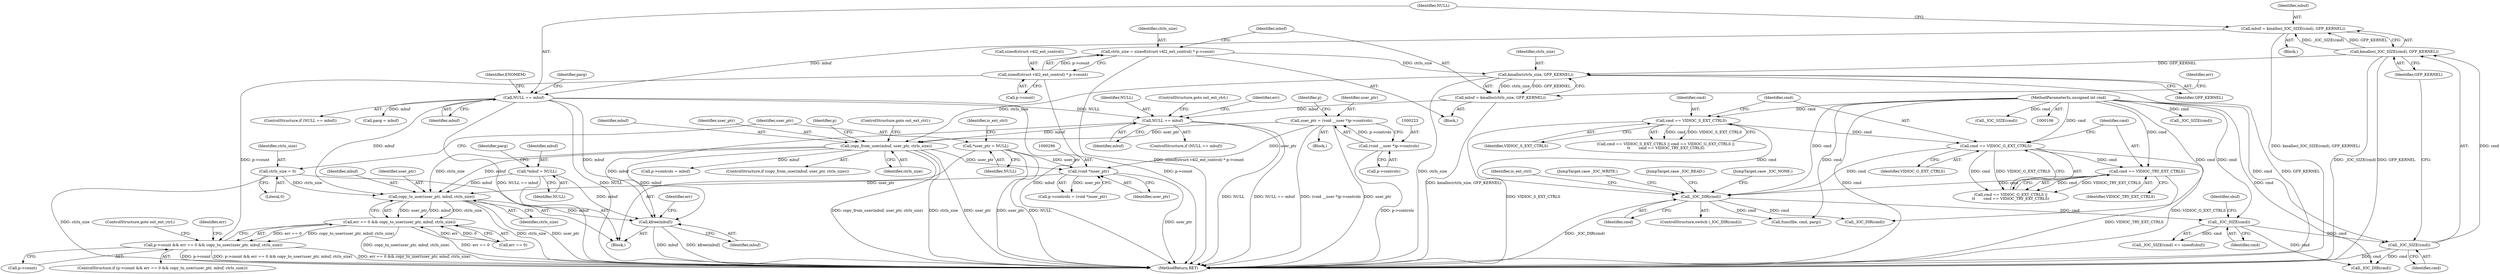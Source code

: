 digraph "1_linux_fc0a80798576f80ca10b3f6c9c7097f12fd1d64e_0@API" {
"1000307" [label="(Call,copy_to_user(user_ptr, mbuf, ctrls_size))"];
"1000295" [label="(Call,(void *)user_ptr)"];
"1000220" [label="(Call,user_ptr = (void __user *)p->controls)"];
"1000222" [label="(Call,(void __user *)p->controls)"];
"1000132" [label="(Call,*user_ptr = NULL)"];
"1000259" [label="(Call,copy_from_user(mbuf, user_ptr, ctrls_size))"];
"1000250" [label="(Call,NULL == mbuf)"];
"1000178" [label="(Call,NULL == mbuf)"];
"1000171" [label="(Call,mbuf = kmalloc(_IOC_SIZE(cmd), GFP_KERNEL))"];
"1000173" [label="(Call,kmalloc(_IOC_SIZE(cmd), GFP_KERNEL))"];
"1000174" [label="(Call,_IOC_SIZE(cmd))"];
"1000161" [label="(Call,_IOC_SIZE(cmd))"];
"1000149" [label="(Call,_IOC_DIR(cmd))"];
"1000138" [label="(Call,cmd == VIDIOC_S_EXT_CTRLS)"];
"1000108" [label="(MethodParameterIn,unsigned int cmd)"];
"1000142" [label="(Call,cmd == VIDIOC_G_EXT_CTRLS)"];
"1000145" [label="(Call,cmd == VIDIOC_TRY_EXT_CTRLS)"];
"1000240" [label="(Call,mbuf = kmalloc(ctrls_size, GFP_KERNEL))"];
"1000242" [label="(Call,kmalloc(ctrls_size, GFP_KERNEL))"];
"1000232" [label="(Call,ctrls_size = sizeof(struct v4l2_ext_control) * p->count)"];
"1000234" [label="(Call,sizeof(struct v4l2_ext_control) * p->count)"];
"1000114" [label="(Call,*mbuf = NULL)"];
"1000128" [label="(Call,ctrls_size = 0)"];
"1000303" [label="(Call,err == 0 && copy_to_user(user_ptr, mbuf, ctrls_size))"];
"1000299" [label="(Call,p->count && err == 0 && copy_to_user(user_ptr, mbuf, ctrls_size))"];
"1000341" [label="(Call,kfree(mbuf))"];
"1000108" [label="(MethodParameterIn,unsigned int cmd)"];
"1000249" [label="(ControlStructure,if (NULL == mbuf))"];
"1000308" [label="(Identifier,user_ptr)"];
"1000243" [label="(Identifier,ctrls_size)"];
"1000235" [label="(Call,sizeof(struct v4l2_ext_control))"];
"1000114" [label="(Call,*mbuf = NULL)"];
"1000298" [label="(ControlStructure,if (p->count && err == 0 && copy_to_user(user_ptr, mbuf, ctrls_size)))"];
"1000295" [label="(Call,(void *)user_ptr)"];
"1000180" [label="(Identifier,mbuf)"];
"1000207" [label="(Identifier,is_ext_ctrl)"];
"1000304" [label="(Call,err == 0)"];
"1000137" [label="(Call,cmd == VIDIOC_S_EXT_CTRLS || cmd == VIDIOC_G_EXT_CTRLS ||\n\t\t       cmd == VIDIOC_TRY_EXT_CTRLS)"];
"1000176" [label="(Identifier,GFP_KERNEL)"];
"1000345" [label="(MethodReturn,RET)"];
"1000128" [label="(Call,ctrls_size = 0)"];
"1000175" [label="(Identifier,cmd)"];
"1000161" [label="(Call,_IOC_SIZE(cmd))"];
"1000158" [label="(JumpTarget,case _IOC_WRITE:)"];
"1000134" [label="(Identifier,NULL)"];
"1000271" [label="(Call,func(file, cmd, parg))"];
"1000139" [label="(Identifier,cmd)"];
"1000162" [label="(Identifier,cmd)"];
"1000309" [label="(Identifier,mbuf)"];
"1000116" [label="(Identifier,NULL)"];
"1000307" [label="(Call,copy_to_user(user_ptr, mbuf, ctrls_size))"];
"1000179" [label="(Identifier,NULL)"];
"1000232" [label="(Call,ctrls_size = sizeof(struct v4l2_ext_control) * p->count)"];
"1000136" [label="(Identifier,is_ext_ctrl)"];
"1000297" [label="(Identifier,user_ptr)"];
"1000144" [label="(Identifier,VIDIOC_G_EXT_CTRLS)"];
"1000266" [label="(Identifier,p)"];
"1000174" [label="(Call,_IOC_SIZE(cmd))"];
"1000253" [label="(ControlStructure,goto out_ext_ctrl;)"];
"1000178" [label="(Call,NULL == mbuf)"];
"1000255" [label="(Identifier,err)"];
"1000323" [label="(Call,_IOC_DIR(cmd))"];
"1000173" [label="(Call,kmalloc(_IOC_SIZE(cmd), GFP_KERNEL))"];
"1000147" [label="(Identifier,VIDIOC_TRY_EXT_CTRLS)"];
"1000150" [label="(Identifier,cmd)"];
"1000246" [label="(Identifier,err)"];
"1000224" [label="(Call,p->controls)"];
"1000222" [label="(Call,(void __user *)p->controls)"];
"1000259" [label="(Call,copy_from_user(mbuf, user_ptr, ctrls_size))"];
"1000172" [label="(Identifier,mbuf)"];
"1000231" [label="(Block,)"];
"1000344" [label="(Identifier,err)"];
"1000234" [label="(Call,sizeof(struct v4l2_ext_control) * p->count)"];
"1000164" [label="(Identifier,sbuf)"];
"1000160" [label="(Call,_IOC_SIZE(cmd) <= sizeof(sbuf))"];
"1000143" [label="(Identifier,cmd)"];
"1000132" [label="(Call,*user_ptr = NULL)"];
"1000140" [label="(Identifier,VIDIOC_S_EXT_CTRLS)"];
"1000130" [label="(Literal,0)"];
"1000184" [label="(Call,parg = mbuf)"];
"1000142" [label="(Call,cmd == VIDIOC_G_EXT_CTRLS)"];
"1000312" [label="(Identifier,err)"];
"1000244" [label="(Identifier,GFP_KERNEL)"];
"1000221" [label="(Identifier,user_ptr)"];
"1000299" [label="(Call,p->count && err == 0 && copy_to_user(user_ptr, mbuf, ctrls_size))"];
"1000237" [label="(Call,p->count)"];
"1000315" [label="(ControlStructure,goto out_ext_ctrl;)"];
"1000264" [label="(Call,p->controls = mbuf)"];
"1000115" [label="(Identifier,mbuf)"];
"1000240" [label="(Call,mbuf = kmalloc(ctrls_size, GFP_KERNEL))"];
"1000133" [label="(Identifier,user_ptr)"];
"1000141" [label="(Call,cmd == VIDIOC_G_EXT_CTRLS ||\n\t\t       cmd == VIDIOC_TRY_EXT_CTRLS)"];
"1000193" [label="(Call,_IOC_DIR(cmd))"];
"1000300" [label="(Call,p->count)"];
"1000129" [label="(Identifier,ctrls_size)"];
"1000208" [label="(Block,)"];
"1000342" [label="(Identifier,mbuf)"];
"1000263" [label="(ControlStructure,goto out_ext_ctrl;)"];
"1000241" [label="(Identifier,mbuf)"];
"1000310" [label="(Identifier,ctrls_size)"];
"1000183" [label="(Identifier,ENOMEM)"];
"1000185" [label="(Identifier,parg)"];
"1000252" [label="(Identifier,mbuf)"];
"1000177" [label="(ControlStructure,if (NULL == mbuf))"];
"1000233" [label="(Identifier,ctrls_size)"];
"1000171" [label="(Call,mbuf = kmalloc(_IOC_SIZE(cmd), GFP_KERNEL))"];
"1000202" [label="(Call,_IOC_SIZE(cmd))"];
"1000146" [label="(Identifier,cmd)"];
"1000111" [label="(Block,)"];
"1000220" [label="(Call,user_ptr = (void __user *)p->controls)"];
"1000138" [label="(Call,cmd == VIDIOC_S_EXT_CTRLS)"];
"1000170" [label="(Block,)"];
"1000145" [label="(Call,cmd == VIDIOC_TRY_EXT_CTRLS)"];
"1000291" [label="(Call,p->controls = (void *)user_ptr)"];
"1000303" [label="(Call,err == 0 && copy_to_user(user_ptr, mbuf, ctrls_size))"];
"1000242" [label="(Call,kmalloc(ctrls_size, GFP_KERNEL))"];
"1000157" [label="(JumpTarget,case _IOC_READ:)"];
"1000251" [label="(Identifier,NULL)"];
"1000333" [label="(Call,_IOC_SIZE(cmd))"];
"1000119" [label="(Identifier,parg)"];
"1000258" [label="(ControlStructure,if (copy_from_user(mbuf, user_ptr, ctrls_size)))"];
"1000260" [label="(Identifier,mbuf)"];
"1000262" [label="(Identifier,ctrls_size)"];
"1000152" [label="(JumpTarget,case _IOC_NONE:)"];
"1000149" [label="(Call,_IOC_DIR(cmd))"];
"1000261" [label="(Identifier,user_ptr)"];
"1000341" [label="(Call,kfree(mbuf))"];
"1000250" [label="(Call,NULL == mbuf)"];
"1000148" [label="(ControlStructure,switch (_IOC_DIR(cmd)))"];
"1000229" [label="(Identifier,p)"];
"1000307" -> "1000303"  [label="AST: "];
"1000307" -> "1000310"  [label="CFG: "];
"1000308" -> "1000307"  [label="AST: "];
"1000309" -> "1000307"  [label="AST: "];
"1000310" -> "1000307"  [label="AST: "];
"1000303" -> "1000307"  [label="CFG: "];
"1000307" -> "1000345"  [label="DDG: ctrls_size"];
"1000307" -> "1000345"  [label="DDG: user_ptr"];
"1000307" -> "1000303"  [label="DDG: user_ptr"];
"1000307" -> "1000303"  [label="DDG: mbuf"];
"1000307" -> "1000303"  [label="DDG: ctrls_size"];
"1000295" -> "1000307"  [label="DDG: user_ptr"];
"1000114" -> "1000307"  [label="DDG: mbuf"];
"1000178" -> "1000307"  [label="DDG: mbuf"];
"1000259" -> "1000307"  [label="DDG: mbuf"];
"1000259" -> "1000307"  [label="DDG: ctrls_size"];
"1000128" -> "1000307"  [label="DDG: ctrls_size"];
"1000307" -> "1000341"  [label="DDG: mbuf"];
"1000295" -> "1000291"  [label="AST: "];
"1000295" -> "1000297"  [label="CFG: "];
"1000296" -> "1000295"  [label="AST: "];
"1000297" -> "1000295"  [label="AST: "];
"1000291" -> "1000295"  [label="CFG: "];
"1000295" -> "1000345"  [label="DDG: user_ptr"];
"1000295" -> "1000291"  [label="DDG: user_ptr"];
"1000220" -> "1000295"  [label="DDG: user_ptr"];
"1000132" -> "1000295"  [label="DDG: user_ptr"];
"1000259" -> "1000295"  [label="DDG: user_ptr"];
"1000220" -> "1000208"  [label="AST: "];
"1000220" -> "1000222"  [label="CFG: "];
"1000221" -> "1000220"  [label="AST: "];
"1000222" -> "1000220"  [label="AST: "];
"1000229" -> "1000220"  [label="CFG: "];
"1000220" -> "1000345"  [label="DDG: user_ptr"];
"1000220" -> "1000345"  [label="DDG: (void __user *)p->controls"];
"1000222" -> "1000220"  [label="DDG: p->controls"];
"1000220" -> "1000259"  [label="DDG: user_ptr"];
"1000222" -> "1000224"  [label="CFG: "];
"1000223" -> "1000222"  [label="AST: "];
"1000224" -> "1000222"  [label="AST: "];
"1000222" -> "1000345"  [label="DDG: p->controls"];
"1000132" -> "1000111"  [label="AST: "];
"1000132" -> "1000134"  [label="CFG: "];
"1000133" -> "1000132"  [label="AST: "];
"1000134" -> "1000132"  [label="AST: "];
"1000136" -> "1000132"  [label="CFG: "];
"1000132" -> "1000345"  [label="DDG: NULL"];
"1000132" -> "1000345"  [label="DDG: user_ptr"];
"1000259" -> "1000258"  [label="AST: "];
"1000259" -> "1000262"  [label="CFG: "];
"1000260" -> "1000259"  [label="AST: "];
"1000261" -> "1000259"  [label="AST: "];
"1000262" -> "1000259"  [label="AST: "];
"1000263" -> "1000259"  [label="CFG: "];
"1000266" -> "1000259"  [label="CFG: "];
"1000259" -> "1000345"  [label="DDG: copy_from_user(mbuf, user_ptr, ctrls_size)"];
"1000259" -> "1000345"  [label="DDG: ctrls_size"];
"1000259" -> "1000345"  [label="DDG: user_ptr"];
"1000250" -> "1000259"  [label="DDG: mbuf"];
"1000242" -> "1000259"  [label="DDG: ctrls_size"];
"1000259" -> "1000264"  [label="DDG: mbuf"];
"1000259" -> "1000341"  [label="DDG: mbuf"];
"1000250" -> "1000249"  [label="AST: "];
"1000250" -> "1000252"  [label="CFG: "];
"1000251" -> "1000250"  [label="AST: "];
"1000252" -> "1000250"  [label="AST: "];
"1000253" -> "1000250"  [label="CFG: "];
"1000255" -> "1000250"  [label="CFG: "];
"1000250" -> "1000345"  [label="DDG: NULL"];
"1000250" -> "1000345"  [label="DDG: NULL == mbuf"];
"1000178" -> "1000250"  [label="DDG: NULL"];
"1000240" -> "1000250"  [label="DDG: mbuf"];
"1000250" -> "1000341"  [label="DDG: mbuf"];
"1000178" -> "1000177"  [label="AST: "];
"1000178" -> "1000180"  [label="CFG: "];
"1000179" -> "1000178"  [label="AST: "];
"1000180" -> "1000178"  [label="AST: "];
"1000183" -> "1000178"  [label="CFG: "];
"1000185" -> "1000178"  [label="CFG: "];
"1000178" -> "1000345"  [label="DDG: NULL == mbuf"];
"1000178" -> "1000345"  [label="DDG: NULL"];
"1000178" -> "1000345"  [label="DDG: mbuf"];
"1000171" -> "1000178"  [label="DDG: mbuf"];
"1000178" -> "1000184"  [label="DDG: mbuf"];
"1000178" -> "1000341"  [label="DDG: mbuf"];
"1000171" -> "1000170"  [label="AST: "];
"1000171" -> "1000173"  [label="CFG: "];
"1000172" -> "1000171"  [label="AST: "];
"1000173" -> "1000171"  [label="AST: "];
"1000179" -> "1000171"  [label="CFG: "];
"1000171" -> "1000345"  [label="DDG: kmalloc(_IOC_SIZE(cmd), GFP_KERNEL)"];
"1000173" -> "1000171"  [label="DDG: _IOC_SIZE(cmd)"];
"1000173" -> "1000171"  [label="DDG: GFP_KERNEL"];
"1000173" -> "1000176"  [label="CFG: "];
"1000174" -> "1000173"  [label="AST: "];
"1000176" -> "1000173"  [label="AST: "];
"1000173" -> "1000345"  [label="DDG: GFP_KERNEL"];
"1000173" -> "1000345"  [label="DDG: _IOC_SIZE(cmd)"];
"1000174" -> "1000173"  [label="DDG: cmd"];
"1000173" -> "1000242"  [label="DDG: GFP_KERNEL"];
"1000174" -> "1000175"  [label="CFG: "];
"1000175" -> "1000174"  [label="AST: "];
"1000176" -> "1000174"  [label="CFG: "];
"1000174" -> "1000345"  [label="DDG: cmd"];
"1000161" -> "1000174"  [label="DDG: cmd"];
"1000108" -> "1000174"  [label="DDG: cmd"];
"1000174" -> "1000193"  [label="DDG: cmd"];
"1000161" -> "1000160"  [label="AST: "];
"1000161" -> "1000162"  [label="CFG: "];
"1000162" -> "1000161"  [label="AST: "];
"1000164" -> "1000161"  [label="CFG: "];
"1000161" -> "1000160"  [label="DDG: cmd"];
"1000149" -> "1000161"  [label="DDG: cmd"];
"1000108" -> "1000161"  [label="DDG: cmd"];
"1000161" -> "1000193"  [label="DDG: cmd"];
"1000149" -> "1000148"  [label="AST: "];
"1000149" -> "1000150"  [label="CFG: "];
"1000150" -> "1000149"  [label="AST: "];
"1000152" -> "1000149"  [label="CFG: "];
"1000157" -> "1000149"  [label="CFG: "];
"1000158" -> "1000149"  [label="CFG: "];
"1000207" -> "1000149"  [label="CFG: "];
"1000149" -> "1000345"  [label="DDG: _IOC_DIR(cmd)"];
"1000138" -> "1000149"  [label="DDG: cmd"];
"1000142" -> "1000149"  [label="DDG: cmd"];
"1000145" -> "1000149"  [label="DDG: cmd"];
"1000108" -> "1000149"  [label="DDG: cmd"];
"1000149" -> "1000271"  [label="DDG: cmd"];
"1000149" -> "1000323"  [label="DDG: cmd"];
"1000138" -> "1000137"  [label="AST: "];
"1000138" -> "1000140"  [label="CFG: "];
"1000139" -> "1000138"  [label="AST: "];
"1000140" -> "1000138"  [label="AST: "];
"1000143" -> "1000138"  [label="CFG: "];
"1000137" -> "1000138"  [label="CFG: "];
"1000138" -> "1000345"  [label="DDG: VIDIOC_S_EXT_CTRLS"];
"1000138" -> "1000137"  [label="DDG: cmd"];
"1000138" -> "1000137"  [label="DDG: VIDIOC_S_EXT_CTRLS"];
"1000108" -> "1000138"  [label="DDG: cmd"];
"1000138" -> "1000142"  [label="DDG: cmd"];
"1000108" -> "1000106"  [label="AST: "];
"1000108" -> "1000345"  [label="DDG: cmd"];
"1000108" -> "1000142"  [label="DDG: cmd"];
"1000108" -> "1000145"  [label="DDG: cmd"];
"1000108" -> "1000193"  [label="DDG: cmd"];
"1000108" -> "1000202"  [label="DDG: cmd"];
"1000108" -> "1000271"  [label="DDG: cmd"];
"1000108" -> "1000323"  [label="DDG: cmd"];
"1000108" -> "1000333"  [label="DDG: cmd"];
"1000142" -> "1000141"  [label="AST: "];
"1000142" -> "1000144"  [label="CFG: "];
"1000143" -> "1000142"  [label="AST: "];
"1000144" -> "1000142"  [label="AST: "];
"1000146" -> "1000142"  [label="CFG: "];
"1000141" -> "1000142"  [label="CFG: "];
"1000142" -> "1000345"  [label="DDG: VIDIOC_G_EXT_CTRLS"];
"1000142" -> "1000141"  [label="DDG: cmd"];
"1000142" -> "1000141"  [label="DDG: VIDIOC_G_EXT_CTRLS"];
"1000142" -> "1000145"  [label="DDG: cmd"];
"1000145" -> "1000141"  [label="AST: "];
"1000145" -> "1000147"  [label="CFG: "];
"1000146" -> "1000145"  [label="AST: "];
"1000147" -> "1000145"  [label="AST: "];
"1000141" -> "1000145"  [label="CFG: "];
"1000145" -> "1000345"  [label="DDG: VIDIOC_TRY_EXT_CTRLS"];
"1000145" -> "1000141"  [label="DDG: cmd"];
"1000145" -> "1000141"  [label="DDG: VIDIOC_TRY_EXT_CTRLS"];
"1000240" -> "1000231"  [label="AST: "];
"1000240" -> "1000242"  [label="CFG: "];
"1000241" -> "1000240"  [label="AST: "];
"1000242" -> "1000240"  [label="AST: "];
"1000246" -> "1000240"  [label="CFG: "];
"1000240" -> "1000345"  [label="DDG: kmalloc(ctrls_size, GFP_KERNEL)"];
"1000242" -> "1000240"  [label="DDG: ctrls_size"];
"1000242" -> "1000240"  [label="DDG: GFP_KERNEL"];
"1000242" -> "1000244"  [label="CFG: "];
"1000243" -> "1000242"  [label="AST: "];
"1000244" -> "1000242"  [label="AST: "];
"1000242" -> "1000345"  [label="DDG: GFP_KERNEL"];
"1000242" -> "1000345"  [label="DDG: ctrls_size"];
"1000232" -> "1000242"  [label="DDG: ctrls_size"];
"1000232" -> "1000231"  [label="AST: "];
"1000232" -> "1000234"  [label="CFG: "];
"1000233" -> "1000232"  [label="AST: "];
"1000234" -> "1000232"  [label="AST: "];
"1000241" -> "1000232"  [label="CFG: "];
"1000232" -> "1000345"  [label="DDG: sizeof(struct v4l2_ext_control) * p->count"];
"1000234" -> "1000232"  [label="DDG: p->count"];
"1000234" -> "1000237"  [label="CFG: "];
"1000235" -> "1000234"  [label="AST: "];
"1000237" -> "1000234"  [label="AST: "];
"1000234" -> "1000345"  [label="DDG: p->count"];
"1000234" -> "1000299"  [label="DDG: p->count"];
"1000114" -> "1000111"  [label="AST: "];
"1000114" -> "1000116"  [label="CFG: "];
"1000115" -> "1000114"  [label="AST: "];
"1000116" -> "1000114"  [label="AST: "];
"1000119" -> "1000114"  [label="CFG: "];
"1000114" -> "1000341"  [label="DDG: mbuf"];
"1000128" -> "1000111"  [label="AST: "];
"1000128" -> "1000130"  [label="CFG: "];
"1000129" -> "1000128"  [label="AST: "];
"1000130" -> "1000128"  [label="AST: "];
"1000133" -> "1000128"  [label="CFG: "];
"1000128" -> "1000345"  [label="DDG: ctrls_size"];
"1000303" -> "1000299"  [label="AST: "];
"1000303" -> "1000304"  [label="CFG: "];
"1000304" -> "1000303"  [label="AST: "];
"1000299" -> "1000303"  [label="CFG: "];
"1000303" -> "1000345"  [label="DDG: err == 0"];
"1000303" -> "1000345"  [label="DDG: copy_to_user(user_ptr, mbuf, ctrls_size)"];
"1000303" -> "1000299"  [label="DDG: err == 0"];
"1000303" -> "1000299"  [label="DDG: copy_to_user(user_ptr, mbuf, ctrls_size)"];
"1000304" -> "1000303"  [label="DDG: err"];
"1000304" -> "1000303"  [label="DDG: 0"];
"1000299" -> "1000298"  [label="AST: "];
"1000299" -> "1000300"  [label="CFG: "];
"1000300" -> "1000299"  [label="AST: "];
"1000312" -> "1000299"  [label="CFG: "];
"1000315" -> "1000299"  [label="CFG: "];
"1000299" -> "1000345"  [label="DDG: p->count && err == 0 && copy_to_user(user_ptr, mbuf, ctrls_size)"];
"1000299" -> "1000345"  [label="DDG: err == 0 && copy_to_user(user_ptr, mbuf, ctrls_size)"];
"1000299" -> "1000345"  [label="DDG: p->count"];
"1000341" -> "1000111"  [label="AST: "];
"1000341" -> "1000342"  [label="CFG: "];
"1000342" -> "1000341"  [label="AST: "];
"1000344" -> "1000341"  [label="CFG: "];
"1000341" -> "1000345"  [label="DDG: mbuf"];
"1000341" -> "1000345"  [label="DDG: kfree(mbuf)"];
}
